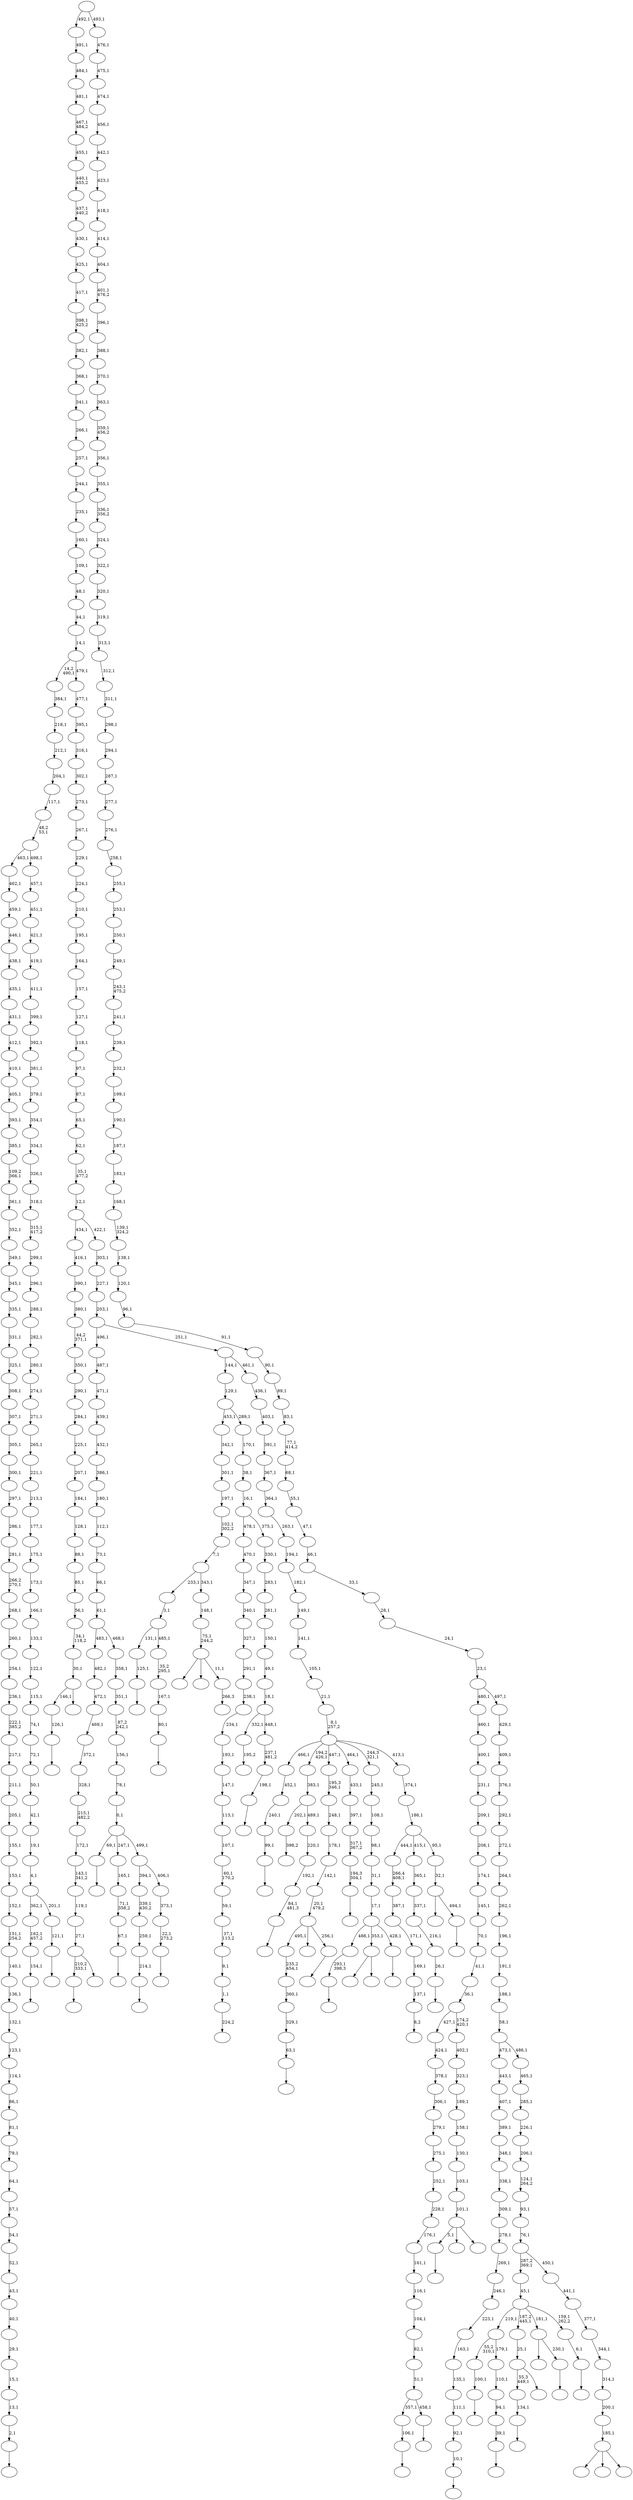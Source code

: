 digraph T {
	550 [label=""]
	549 [label=""]
	548 [label=""]
	547 [label=""]
	546 [label=""]
	545 [label=""]
	544 [label=""]
	543 [label=""]
	542 [label=""]
	541 [label=""]
	540 [label=""]
	539 [label=""]
	538 [label=""]
	537 [label=""]
	536 [label=""]
	535 [label=""]
	534 [label=""]
	533 [label=""]
	532 [label=""]
	531 [label=""]
	530 [label=""]
	529 [label=""]
	528 [label=""]
	527 [label=""]
	526 [label=""]
	525 [label=""]
	524 [label=""]
	523 [label=""]
	522 [label=""]
	521 [label=""]
	520 [label=""]
	519 [label=""]
	518 [label=""]
	517 [label=""]
	516 [label=""]
	515 [label=""]
	514 [label=""]
	513 [label=""]
	512 [label=""]
	511 [label=""]
	510 [label=""]
	509 [label=""]
	508 [label=""]
	507 [label=""]
	506 [label=""]
	505 [label=""]
	504 [label=""]
	503 [label=""]
	502 [label=""]
	501 [label=""]
	500 [label=""]
	499 [label=""]
	498 [label=""]
	497 [label=""]
	496 [label=""]
	495 [label=""]
	494 [label=""]
	493 [label=""]
	492 [label=""]
	491 [label=""]
	490 [label=""]
	489 [label=""]
	488 [label=""]
	487 [label=""]
	486 [label=""]
	485 [label=""]
	484 [label=""]
	483 [label=""]
	482 [label=""]
	481 [label=""]
	480 [label=""]
	479 [label=""]
	478 [label=""]
	477 [label=""]
	476 [label=""]
	475 [label=""]
	474 [label=""]
	473 [label=""]
	472 [label=""]
	471 [label=""]
	470 [label=""]
	469 [label=""]
	468 [label=""]
	467 [label=""]
	466 [label=""]
	465 [label=""]
	464 [label=""]
	463 [label=""]
	462 [label=""]
	461 [label=""]
	460 [label=""]
	459 [label=""]
	458 [label=""]
	457 [label=""]
	456 [label=""]
	455 [label=""]
	454 [label=""]
	453 [label=""]
	452 [label=""]
	451 [label=""]
	450 [label=""]
	449 [label=""]
	448 [label=""]
	447 [label=""]
	446 [label=""]
	445 [label=""]
	444 [label=""]
	443 [label=""]
	442 [label=""]
	441 [label=""]
	440 [label=""]
	439 [label=""]
	438 [label=""]
	437 [label=""]
	436 [label=""]
	435 [label=""]
	434 [label=""]
	433 [label=""]
	432 [label=""]
	431 [label=""]
	430 [label=""]
	429 [label=""]
	428 [label=""]
	427 [label=""]
	426 [label=""]
	425 [label=""]
	424 [label=""]
	423 [label=""]
	422 [label=""]
	421 [label=""]
	420 [label=""]
	419 [label=""]
	418 [label=""]
	417 [label=""]
	416 [label=""]
	415 [label=""]
	414 [label=""]
	413 [label=""]
	412 [label=""]
	411 [label=""]
	410 [label=""]
	409 [label=""]
	408 [label=""]
	407 [label=""]
	406 [label=""]
	405 [label=""]
	404 [label=""]
	403 [label=""]
	402 [label=""]
	401 [label=""]
	400 [label=""]
	399 [label=""]
	398 [label=""]
	397 [label=""]
	396 [label=""]
	395 [label=""]
	394 [label=""]
	393 [label=""]
	392 [label=""]
	391 [label=""]
	390 [label=""]
	389 [label=""]
	388 [label=""]
	387 [label=""]
	386 [label=""]
	385 [label=""]
	384 [label=""]
	383 [label=""]
	382 [label=""]
	381 [label=""]
	380 [label=""]
	379 [label=""]
	378 [label=""]
	377 [label=""]
	376 [label=""]
	375 [label=""]
	374 [label=""]
	373 [label=""]
	372 [label=""]
	371 [label=""]
	370 [label=""]
	369 [label=""]
	368 [label=""]
	367 [label=""]
	366 [label=""]
	365 [label=""]
	364 [label=""]
	363 [label=""]
	362 [label=""]
	361 [label=""]
	360 [label=""]
	359 [label=""]
	358 [label=""]
	357 [label=""]
	356 [label=""]
	355 [label=""]
	354 [label=""]
	353 [label=""]
	352 [label=""]
	351 [label=""]
	350 [label=""]
	349 [label=""]
	348 [label=""]
	347 [label=""]
	346 [label=""]
	345 [label=""]
	344 [label=""]
	343 [label=""]
	342 [label=""]
	341 [label=""]
	340 [label=""]
	339 [label=""]
	338 [label=""]
	337 [label=""]
	336 [label=""]
	335 [label=""]
	334 [label=""]
	333 [label=""]
	332 [label=""]
	331 [label=""]
	330 [label=""]
	329 [label=""]
	328 [label=""]
	327 [label=""]
	326 [label=""]
	325 [label=""]
	324 [label=""]
	323 [label=""]
	322 [label=""]
	321 [label=""]
	320 [label=""]
	319 [label=""]
	318 [label=""]
	317 [label=""]
	316 [label=""]
	315 [label=""]
	314 [label=""]
	313 [label=""]
	312 [label=""]
	311 [label=""]
	310 [label=""]
	309 [label=""]
	308 [label=""]
	307 [label=""]
	306 [label=""]
	305 [label=""]
	304 [label=""]
	303 [label=""]
	302 [label=""]
	301 [label=""]
	300 [label=""]
	299 [label=""]
	298 [label=""]
	297 [label=""]
	296 [label=""]
	295 [label=""]
	294 [label=""]
	293 [label=""]
	292 [label=""]
	291 [label=""]
	290 [label=""]
	289 [label=""]
	288 [label=""]
	287 [label=""]
	286 [label=""]
	285 [label=""]
	284 [label=""]
	283 [label=""]
	282 [label=""]
	281 [label=""]
	280 [label=""]
	279 [label=""]
	278 [label=""]
	277 [label=""]
	276 [label=""]
	275 [label=""]
	274 [label=""]
	273 [label=""]
	272 [label=""]
	271 [label=""]
	270 [label=""]
	269 [label=""]
	268 [label=""]
	267 [label=""]
	266 [label=""]
	265 [label=""]
	264 [label=""]
	263 [label=""]
	262 [label=""]
	261 [label=""]
	260 [label=""]
	259 [label=""]
	258 [label=""]
	257 [label=""]
	256 [label=""]
	255 [label=""]
	254 [label=""]
	253 [label=""]
	252 [label=""]
	251 [label=""]
	250 [label=""]
	249 [label=""]
	248 [label=""]
	247 [label=""]
	246 [label=""]
	245 [label=""]
	244 [label=""]
	243 [label=""]
	242 [label=""]
	241 [label=""]
	240 [label=""]
	239 [label=""]
	238 [label=""]
	237 [label=""]
	236 [label=""]
	235 [label=""]
	234 [label=""]
	233 [label=""]
	232 [label=""]
	231 [label=""]
	230 [label=""]
	229 [label=""]
	228 [label=""]
	227 [label=""]
	226 [label=""]
	225 [label=""]
	224 [label=""]
	223 [label=""]
	222 [label=""]
	221 [label=""]
	220 [label=""]
	219 [label=""]
	218 [label=""]
	217 [label=""]
	216 [label=""]
	215 [label=""]
	214 [label=""]
	213 [label=""]
	212 [label=""]
	211 [label=""]
	210 [label=""]
	209 [label=""]
	208 [label=""]
	207 [label=""]
	206 [label=""]
	205 [label=""]
	204 [label=""]
	203 [label=""]
	202 [label=""]
	201 [label=""]
	200 [label=""]
	199 [label=""]
	198 [label=""]
	197 [label=""]
	196 [label=""]
	195 [label=""]
	194 [label=""]
	193 [label=""]
	192 [label=""]
	191 [label=""]
	190 [label=""]
	189 [label=""]
	188 [label=""]
	187 [label=""]
	186 [label=""]
	185 [label=""]
	184 [label=""]
	183 [label=""]
	182 [label=""]
	181 [label=""]
	180 [label=""]
	179 [label=""]
	178 [label=""]
	177 [label=""]
	176 [label=""]
	175 [label=""]
	174 [label=""]
	173 [label=""]
	172 [label=""]
	171 [label=""]
	170 [label=""]
	169 [label=""]
	168 [label=""]
	167 [label=""]
	166 [label=""]
	165 [label=""]
	164 [label=""]
	163 [label=""]
	162 [label=""]
	161 [label=""]
	160 [label=""]
	159 [label=""]
	158 [label=""]
	157 [label=""]
	156 [label=""]
	155 [label=""]
	154 [label=""]
	153 [label=""]
	152 [label=""]
	151 [label=""]
	150 [label=""]
	149 [label=""]
	148 [label=""]
	147 [label=""]
	146 [label=""]
	145 [label=""]
	144 [label=""]
	143 [label=""]
	142 [label=""]
	141 [label=""]
	140 [label=""]
	139 [label=""]
	138 [label=""]
	137 [label=""]
	136 [label=""]
	135 [label=""]
	134 [label=""]
	133 [label=""]
	132 [label=""]
	131 [label=""]
	130 [label=""]
	129 [label=""]
	128 [label=""]
	127 [label=""]
	126 [label=""]
	125 [label=""]
	124 [label=""]
	123 [label=""]
	122 [label=""]
	121 [label=""]
	120 [label=""]
	119 [label=""]
	118 [label=""]
	117 [label=""]
	116 [label=""]
	115 [label=""]
	114 [label=""]
	113 [label=""]
	112 [label=""]
	111 [label=""]
	110 [label=""]
	109 [label=""]
	108 [label=""]
	107 [label=""]
	106 [label=""]
	105 [label=""]
	104 [label=""]
	103 [label=""]
	102 [label=""]
	101 [label=""]
	100 [label=""]
	99 [label=""]
	98 [label=""]
	97 [label=""]
	96 [label=""]
	95 [label=""]
	94 [label=""]
	93 [label=""]
	92 [label=""]
	91 [label=""]
	90 [label=""]
	89 [label=""]
	88 [label=""]
	87 [label=""]
	86 [label=""]
	85 [label=""]
	84 [label=""]
	83 [label=""]
	82 [label=""]
	81 [label=""]
	80 [label=""]
	79 [label=""]
	78 [label=""]
	77 [label=""]
	76 [label=""]
	75 [label=""]
	74 [label=""]
	73 [label=""]
	72 [label=""]
	71 [label=""]
	70 [label=""]
	69 [label=""]
	68 [label=""]
	67 [label=""]
	66 [label=""]
	65 [label=""]
	64 [label=""]
	63 [label=""]
	62 [label=""]
	61 [label=""]
	60 [label=""]
	59 [label=""]
	58 [label=""]
	57 [label=""]
	56 [label=""]
	55 [label=""]
	54 [label=""]
	53 [label=""]
	52 [label=""]
	51 [label=""]
	50 [label=""]
	49 [label=""]
	48 [label=""]
	47 [label=""]
	46 [label=""]
	45 [label=""]
	44 [label=""]
	43 [label=""]
	42 [label=""]
	41 [label=""]
	40 [label=""]
	39 [label=""]
	38 [label=""]
	37 [label=""]
	36 [label=""]
	35 [label=""]
	34 [label=""]
	33 [label=""]
	32 [label=""]
	31 [label=""]
	30 [label=""]
	29 [label=""]
	28 [label=""]
	27 [label=""]
	26 [label=""]
	25 [label=""]
	24 [label=""]
	23 [label=""]
	22 [label=""]
	21 [label=""]
	20 [label=""]
	19 [label=""]
	18 [label=""]
	17 [label=""]
	16 [label=""]
	15 [label=""]
	14 [label=""]
	13 [label=""]
	12 [label=""]
	11 [label=""]
	10 [label=""]
	9 [label=""]
	8 [label=""]
	7 [label=""]
	6 [label=""]
	5 [label=""]
	4 [label=""]
	3 [label=""]
	2 [label=""]
	1 [label=""]
	0 [label=""]
	548 -> 549 [label=""]
	547 -> 548 [label="125,1"]
	544 -> 545 [label=""]
	542 -> 543 [label=""]
	541 -> 542 [label="100,1"]
	539 -> 540 [label=""]
	538 -> 539 [label="2,1"]
	537 -> 538 [label="13,1"]
	536 -> 537 [label="15,1"]
	535 -> 536 [label="29,1"]
	534 -> 535 [label="40,1"]
	533 -> 534 [label="43,1"]
	532 -> 533 [label="52,1"]
	531 -> 532 [label="54,1"]
	530 -> 531 [label="57,1"]
	529 -> 530 [label="64,1"]
	528 -> 529 [label="79,1"]
	527 -> 528 [label="81,1"]
	526 -> 527 [label="86,1"]
	525 -> 526 [label="114,1"]
	524 -> 525 [label="123,1"]
	523 -> 524 [label="132,1"]
	522 -> 523 [label="136,1"]
	521 -> 522 [label="140,1"]
	520 -> 521 [label="151,1\n254,2"]
	519 -> 520 [label="152,1"]
	518 -> 519 [label="153,1"]
	517 -> 518 [label="155,1"]
	516 -> 517 [label="205,1"]
	515 -> 516 [label="211,1"]
	514 -> 515 [label="217,1"]
	513 -> 514 [label="222,1\n385,2"]
	512 -> 513 [label="236,1"]
	511 -> 512 [label="254,1"]
	510 -> 511 [label="260,1"]
	509 -> 510 [label="268,1"]
	508 -> 509 [label="266,2\n270,1"]
	507 -> 508 [label="281,1"]
	506 -> 507 [label="286,1"]
	505 -> 506 [label="297,1"]
	504 -> 505 [label="300,1"]
	503 -> 504 [label="305,1"]
	502 -> 503 [label="307,1"]
	501 -> 502 [label="308,1"]
	500 -> 501 [label="325,1"]
	499 -> 500 [label="331,1"]
	498 -> 499 [label="335,1"]
	497 -> 498 [label="345,1"]
	496 -> 497 [label="349,1"]
	495 -> 496 [label="352,1"]
	494 -> 495 [label="361,1"]
	493 -> 494 [label="109,2\n366,1"]
	492 -> 493 [label="385,1"]
	491 -> 492 [label="393,1"]
	490 -> 491 [label="405,1"]
	489 -> 490 [label="410,1"]
	488 -> 489 [label="412,1"]
	487 -> 488 [label="431,1"]
	486 -> 487 [label="435,1"]
	485 -> 486 [label="438,1"]
	484 -> 485 [label="446,1"]
	483 -> 484 [label="459,1"]
	482 -> 483 [label="462,1"]
	478 -> 479 [label=""]
	477 -> 478 [label="106,1"]
	475 -> 476 [label="224,2"]
	474 -> 475 [label="1,1"]
	473 -> 474 [label="9,1"]
	472 -> 473 [label="37,1\n113,2"]
	471 -> 472 [label="59,1"]
	470 -> 471 [label="60,1\n170,2"]
	469 -> 470 [label="107,1"]
	468 -> 469 [label="113,1"]
	467 -> 468 [label="147,1"]
	466 -> 467 [label="193,1"]
	465 -> 466 [label="234,1"]
	464 -> 465 [label="238,1"]
	463 -> 464 [label="291,1"]
	462 -> 463 [label="327,1"]
	461 -> 462 [label="340,1"]
	460 -> 461 [label="347,1"]
	459 -> 460 [label="470,1"]
	457 -> 458 [label="398,2"]
	455 -> 456 [label=""]
	454 -> 455 [label="99,1"]
	453 -> 454 [label="240,1"]
	452 -> 453 [label="452,1"]
	449 -> 450 [label="8,2"]
	448 -> 449 [label="137,1"]
	447 -> 448 [label="169,1"]
	446 -> 447 [label="171,1"]
	445 -> 446 [label="387,1"]
	444 -> 445 [label="266,4\n408,1"]
	441 -> 442 [label=""]
	440 -> 441 [label="63,1"]
	439 -> 440 [label="329,1"]
	438 -> 439 [label="360,1"]
	437 -> 438 [label="235,2\n454,1"]
	435 -> 436 [label=""]
	433 -> 434 [label=""]
	432 -> 433 [label="214,1"]
	431 -> 432 [label="259,1"]
	430 -> 431 [label="339,1\n430,2"]
	428 -> 429 [label=""]
	427 -> 428 [label="80,1"]
	426 -> 427 [label="167,1"]
	425 -> 426 [label="35,2\n295,1"]
	424 -> 547 [label="131,1"]
	424 -> 425 [label="485,1"]
	423 -> 424 [label="3,1"]
	420 -> 421 [label=""]
	418 -> 419 [label="266,3"]
	417 -> 550 [label=""]
	417 -> 443 [label=""]
	417 -> 418 [label="11,1"]
	416 -> 417 [label="75,1\n244,2"]
	415 -> 416 [label="148,1"]
	414 -> 423 [label="233,1"]
	414 -> 415 [label="343,1"]
	413 -> 414 [label="7,1"]
	412 -> 413 [label="102,1\n302,2"]
	411 -> 412 [label="197,1"]
	410 -> 411 [label="301,1"]
	409 -> 410 [label="342,1"]
	407 -> 408 [label=""]
	406 -> 477 [label="357,1"]
	406 -> 407 [label="458,1"]
	405 -> 406 [label="51,1"]
	404 -> 405 [label="82,1"]
	403 -> 404 [label="104,1"]
	402 -> 403 [label="116,1"]
	401 -> 402 [label="161,1"]
	400 -> 401 [label="176,1"]
	399 -> 400 [label="228,1"]
	398 -> 399 [label="252,1"]
	397 -> 398 [label="275,1"]
	396 -> 397 [label="279,1"]
	395 -> 396 [label="306,1"]
	394 -> 395 [label="378,1"]
	393 -> 394 [label="424,1"]
	391 -> 392 [label=""]
	390 -> 391 [label="26,1"]
	389 -> 390 [label="216,1"]
	388 -> 389 [label="337,1"]
	387 -> 388 [label="365,1"]
	385 -> 386 [label=""]
	384 -> 385 [label="293,1\n398,3"]
	382 -> 383 [label=""]
	381 -> 382 [label="39,1"]
	380 -> 381 [label="94,1"]
	379 -> 380 [label="110,1"]
	378 -> 541 [label="55,2\n310,1"]
	378 -> 379 [label="179,1"]
	376 -> 377 [label=""]
	375 -> 376 [label="134,1"]
	373 -> 374 [label=""]
	372 -> 373 [label="67,1"]
	371 -> 372 [label="71,1\n358,2"]
	370 -> 371 [label="165,1"]
	368 -> 369 [label=""]
	367 -> 368 [label="10,1"]
	366 -> 367 [label="92,1"]
	365 -> 366 [label="111,1"]
	364 -> 365 [label="135,1"]
	363 -> 364 [label="163,1"]
	362 -> 363 [label="223,1"]
	361 -> 362 [label="246,1"]
	360 -> 361 [label="269,1"]
	359 -> 360 [label="278,1"]
	358 -> 359 [label="309,1"]
	357 -> 358 [label="338,1"]
	356 -> 357 [label="348,1"]
	355 -> 356 [label="389,1"]
	354 -> 355 [label="407,1"]
	353 -> 354 [label="443,1"]
	351 -> 352 [label=""]
	350 -> 351 [label="154,1"]
	349 -> 350 [label="162,1\n457,2"]
	347 -> 348 [label=""]
	346 -> 347 [label="126,1"]
	344 -> 345 [label="195,2"]
	342 -> 420 [label="210,2\n333,1"]
	342 -> 343 [label=""]
	341 -> 342 [label="27,1"]
	340 -> 341 [label="119,1"]
	339 -> 340 [label="143,1\n341,2"]
	338 -> 339 [label="172,1"]
	337 -> 338 [label="215,1\n482,2"]
	336 -> 337 [label="328,1"]
	335 -> 336 [label="372,1"]
	334 -> 335 [label="469,1"]
	333 -> 334 [label="472,1"]
	332 -> 333 [label="482,1"]
	330 -> 331 [label=""]
	329 -> 330 [label="84,1\n481,3"]
	328 -> 329 [label="192,1"]
	327 -> 328 [label="220,1"]
	326 -> 457 [label="202,1"]
	326 -> 327 [label="489,1"]
	325 -> 326 [label="383,1"]
	323 -> 324 [label=""]
	322 -> 323 [label="22,1\n273,2"]
	321 -> 322 [label="373,1"]
	320 -> 430 [label="394,1"]
	320 -> 321 [label="406,1"]
	319 -> 435 [label="69,1"]
	319 -> 370 [label="247,1"]
	319 -> 320 [label="499,1"]
	318 -> 319 [label="0,1"]
	317 -> 318 [label="78,1"]
	316 -> 317 [label="156,1"]
	315 -> 316 [label="87,2\n242,1"]
	314 -> 315 [label="351,1"]
	313 -> 314 [label="358,1"]
	312 -> 332 [label="483,1"]
	312 -> 313 [label="468,1"]
	311 -> 312 [label="61,1"]
	310 -> 311 [label="66,1"]
	309 -> 310 [label="73,1"]
	308 -> 309 [label="112,1"]
	307 -> 308 [label="180,1"]
	306 -> 307 [label="386,1"]
	305 -> 306 [label="432,1"]
	304 -> 305 [label="439,1"]
	303 -> 304 [label="471,1"]
	302 -> 303 [label="487,1"]
	300 -> 301 [label=""]
	299 -> 437 [label="495,1"]
	299 -> 422 [label=""]
	299 -> 300 [label="256,1"]
	298 -> 299 [label="20,1\n479,2"]
	297 -> 298 [label="142,1"]
	296 -> 297 [label="178,1"]
	295 -> 296 [label="248,1"]
	294 -> 295 [label="195,3\n346,1"]
	292 -> 544 [label="5,1"]
	292 -> 481 [label=""]
	292 -> 293 [label=""]
	291 -> 292 [label="101,1"]
	290 -> 291 [label="103,1"]
	289 -> 290 [label="130,1"]
	288 -> 289 [label="158,1"]
	287 -> 288 [label="189,1"]
	286 -> 287 [label="323,1"]
	285 -> 286 [label="402,1"]
	284 -> 393 [label="427,1"]
	284 -> 285 [label="174,2\n420,1"]
	283 -> 284 [label="36,1"]
	282 -> 283 [label="41,1"]
	281 -> 282 [label="70,1"]
	280 -> 281 [label="145,1"]
	279 -> 280 [label="174,1"]
	278 -> 279 [label="208,1"]
	277 -> 278 [label="209,1"]
	276 -> 277 [label="231,1"]
	275 -> 276 [label="400,1"]
	274 -> 275 [label="460,1"]
	272 -> 273 [label=""]
	271 -> 272 [label="121,1"]
	270 -> 349 [label="362,1"]
	270 -> 271 [label="201,1"]
	269 -> 270 [label="4,1"]
	268 -> 269 [label="19,1"]
	267 -> 268 [label="42,1"]
	266 -> 267 [label="50,1"]
	265 -> 266 [label="72,1"]
	264 -> 265 [label="74,1"]
	263 -> 264 [label="115,1"]
	262 -> 263 [label="122,1"]
	261 -> 262 [label="133,1"]
	260 -> 261 [label="166,1"]
	259 -> 260 [label="173,1"]
	258 -> 259 [label="175,1"]
	257 -> 258 [label="177,1"]
	256 -> 257 [label="213,1"]
	255 -> 256 [label="221,1"]
	254 -> 255 [label="265,1"]
	253 -> 254 [label="271,1"]
	252 -> 253 [label="274,1"]
	251 -> 252 [label="280,1"]
	250 -> 251 [label="282,1"]
	249 -> 250 [label="288,1"]
	248 -> 249 [label="296,1"]
	247 -> 248 [label="299,1"]
	246 -> 247 [label="315,1\n417,2"]
	245 -> 246 [label="318,1"]
	244 -> 245 [label="326,1"]
	243 -> 244 [label="334,1"]
	242 -> 243 [label="354,1"]
	241 -> 242 [label="379,1"]
	240 -> 241 [label="381,1"]
	239 -> 240 [label="392,1"]
	238 -> 239 [label="399,1"]
	237 -> 238 [label="411,1"]
	236 -> 237 [label="419,1"]
	235 -> 236 [label="421,1"]
	234 -> 235 [label="451,1"]
	233 -> 234 [label="457,1"]
	232 -> 482 [label="463,1"]
	232 -> 233 [label="498,1"]
	231 -> 232 [label="48,2\n53,1"]
	230 -> 231 [label="117,1"]
	229 -> 230 [label="204,1"]
	228 -> 229 [label="212,1"]
	227 -> 228 [label="218,1"]
	226 -> 227 [label="384,1"]
	224 -> 225 [label=""]
	223 -> 224 [label="198,1"]
	222 -> 223 [label="237,1\n481,2"]
	221 -> 344 [label="332,1"]
	221 -> 222 [label="448,1"]
	220 -> 221 [label="18,1"]
	219 -> 220 [label="49,1"]
	218 -> 219 [label="150,1"]
	217 -> 218 [label="261,1"]
	216 -> 217 [label="283,1"]
	215 -> 216 [label="330,1"]
	214 -> 459 [label="478,1"]
	214 -> 215 [label="375,1"]
	213 -> 214 [label="16,1"]
	212 -> 213 [label="38,1"]
	211 -> 212 [label="170,1"]
	210 -> 409 [label="453,1"]
	210 -> 211 [label="289,1"]
	209 -> 210 [label="129,1"]
	207 -> 375 [label="55,3\n449,1"]
	207 -> 208 [label=""]
	206 -> 207 [label="25,1"]
	203 -> 204 [label=""]
	202 -> 203 [label="194,3\n304,1"]
	201 -> 202 [label="317,1\n367,2"]
	200 -> 201 [label="397,1"]
	199 -> 200 [label="433,1"]
	197 -> 546 [label=""]
	197 -> 198 [label=""]
	194 -> 346 [label="146,1"]
	194 -> 195 [label=""]
	193 -> 194 [label="30,1"]
	192 -> 193 [label="34,1\n118,2"]
	191 -> 192 [label="56,1"]
	190 -> 191 [label="85,1"]
	189 -> 190 [label="88,1"]
	188 -> 189 [label="128,1"]
	187 -> 188 [label="184,1"]
	186 -> 187 [label="207,1"]
	185 -> 186 [label="225,1"]
	184 -> 185 [label="284,1"]
	183 -> 184 [label="290,1"]
	182 -> 183 [label="350,1"]
	181 -> 182 [label="44,2\n371,1"]
	180 -> 181 [label="380,1"]
	179 -> 180 [label="390,1"]
	178 -> 179 [label="416,1"]
	176 -> 177 [label=""]
	175 -> 205 [label=""]
	175 -> 176 [label="230,1"]
	173 -> 174 [label=""]
	172 -> 384 [label="488,1"]
	172 -> 197 [label="353,1"]
	172 -> 173 [label="428,1"]
	171 -> 172 [label="17,1"]
	170 -> 171 [label="31,1"]
	169 -> 170 [label="98,1"]
	168 -> 169 [label="108,1"]
	167 -> 168 [label="245,1"]
	165 -> 166 [label=""]
	164 -> 165 [label="6,1"]
	163 -> 378 [label="219,1"]
	163 -> 206 [label="187,2\n445,1"]
	163 -> 175 [label="181,1"]
	163 -> 164 [label="159,1\n262,2"]
	162 -> 163 [label="45,1"]
	160 -> 161 [label=""]
	159 -> 451 [label=""]
	159 -> 160 [label="494,1"]
	158 -> 159 [label="32,1"]
	157 -> 444 [label="444,1"]
	157 -> 387 [label="415,1"]
	157 -> 158 [label="95,1"]
	156 -> 157 [label="186,1"]
	155 -> 156 [label="374,1"]
	154 -> 452 [label="466,1"]
	154 -> 325 [label="194,2\n426,1"]
	154 -> 294 [label="447,1"]
	154 -> 199 [label="464,1"]
	154 -> 167 [label="244,3\n321,1"]
	154 -> 155 [label="413,1"]
	153 -> 154 [label="8,1\n257,2"]
	152 -> 153 [label="21,1"]
	151 -> 152 [label="105,1"]
	150 -> 151 [label="141,1"]
	149 -> 150 [label="149,1"]
	148 -> 149 [label="182,1"]
	147 -> 148 [label="194,1"]
	146 -> 147 [label="263,1"]
	145 -> 146 [label="364,1"]
	144 -> 145 [label="367,1"]
	143 -> 144 [label="391,1"]
	142 -> 143 [label="403,1"]
	141 -> 142 [label="436,1"]
	140 -> 209 [label="144,1"]
	140 -> 141 [label="461,1"]
	139 -> 302 [label="496,1"]
	139 -> 140 [label="251,1"]
	138 -> 139 [label="203,1"]
	137 -> 138 [label="227,1"]
	136 -> 137 [label="303,1"]
	135 -> 178 [label="434,1"]
	135 -> 136 [label="422,1"]
	134 -> 135 [label="12,1"]
	133 -> 134 [label="35,1\n477,2"]
	132 -> 133 [label="62,1"]
	131 -> 132 [label="65,1"]
	130 -> 131 [label="87,1"]
	129 -> 130 [label="97,1"]
	128 -> 129 [label="118,1"]
	127 -> 128 [label="127,1"]
	126 -> 127 [label="157,1"]
	125 -> 126 [label="164,1"]
	124 -> 125 [label="195,1"]
	123 -> 124 [label="210,1"]
	122 -> 123 [label="224,1"]
	121 -> 122 [label="229,1"]
	120 -> 121 [label="267,1"]
	119 -> 120 [label="273,1"]
	118 -> 119 [label="302,1"]
	117 -> 118 [label="316,1"]
	116 -> 117 [label="395,1"]
	115 -> 116 [label="477,1"]
	114 -> 226 [label="14,2\n490,1"]
	114 -> 115 [label="479,1"]
	113 -> 114 [label="14,1"]
	112 -> 113 [label="44,1"]
	111 -> 112 [label="48,1"]
	110 -> 111 [label="109,1"]
	109 -> 110 [label="160,1"]
	108 -> 109 [label="235,1"]
	107 -> 108 [label="244,1"]
	106 -> 107 [label="257,1"]
	105 -> 106 [label="266,1"]
	104 -> 105 [label="341,1"]
	103 -> 104 [label="368,1"]
	102 -> 103 [label="382,1"]
	101 -> 102 [label="398,1\n425,2"]
	100 -> 101 [label="417,1"]
	99 -> 100 [label="425,1"]
	98 -> 99 [label="430,1"]
	97 -> 98 [label="437,1\n440,2"]
	96 -> 97 [label="440,1\n455,2"]
	95 -> 96 [label="455,1"]
	94 -> 95 [label="467,1\n484,2"]
	93 -> 94 [label="481,1"]
	92 -> 93 [label="484,1"]
	91 -> 92 [label="491,1"]
	89 -> 480 [label=""]
	89 -> 196 [label=""]
	89 -> 90 [label=""]
	88 -> 89 [label="185,1"]
	87 -> 88 [label="200,1"]
	86 -> 87 [label="314,1"]
	85 -> 86 [label="344,1"]
	84 -> 85 [label="377,1"]
	83 -> 84 [label="441,1"]
	82 -> 162 [label="287,2\n369,1"]
	82 -> 83 [label="450,1"]
	81 -> 82 [label="76,1"]
	80 -> 81 [label="93,1"]
	79 -> 80 [label="124,1\n264,2"]
	78 -> 79 [label="206,1"]
	77 -> 78 [label="226,1"]
	76 -> 77 [label="285,1"]
	75 -> 76 [label="465,1"]
	74 -> 353 [label="473,1"]
	74 -> 75 [label="486,1"]
	73 -> 74 [label="58,1"]
	72 -> 73 [label="188,1"]
	71 -> 72 [label="191,1"]
	70 -> 71 [label="196,1"]
	69 -> 70 [label="262,1"]
	68 -> 69 [label="264,1"]
	67 -> 68 [label="272,1"]
	66 -> 67 [label="292,1"]
	65 -> 66 [label="376,1"]
	64 -> 65 [label="409,1"]
	63 -> 64 [label="429,1"]
	62 -> 274 [label="480,1"]
	62 -> 63 [label="497,1"]
	61 -> 62 [label="23,1"]
	60 -> 61 [label="24,1"]
	59 -> 60 [label="28,1"]
	58 -> 59 [label="33,1"]
	57 -> 58 [label="46,1"]
	56 -> 57 [label="47,1"]
	55 -> 56 [label="55,1"]
	54 -> 55 [label="68,1"]
	53 -> 54 [label="77,1\n414,2"]
	52 -> 53 [label="83,1"]
	51 -> 52 [label="89,1"]
	50 -> 51 [label="90,1"]
	49 -> 50 [label="91,1"]
	48 -> 49 [label="96,1"]
	47 -> 48 [label="120,1"]
	46 -> 47 [label="138,1"]
	45 -> 46 [label="139,1\n324,2"]
	44 -> 45 [label="168,1"]
	43 -> 44 [label="183,1"]
	42 -> 43 [label="187,1"]
	41 -> 42 [label="190,1"]
	40 -> 41 [label="199,1"]
	39 -> 40 [label="232,1"]
	38 -> 39 [label="239,1"]
	37 -> 38 [label="241,1"]
	36 -> 37 [label="243,1\n475,2"]
	35 -> 36 [label="249,1"]
	34 -> 35 [label="250,1"]
	33 -> 34 [label="253,1"]
	32 -> 33 [label="255,1"]
	31 -> 32 [label="258,1"]
	30 -> 31 [label="276,1"]
	29 -> 30 [label="277,1"]
	28 -> 29 [label="287,1"]
	27 -> 28 [label="294,1"]
	26 -> 27 [label="298,1"]
	25 -> 26 [label="311,1"]
	24 -> 25 [label="312,1"]
	23 -> 24 [label="313,1"]
	22 -> 23 [label="319,1"]
	21 -> 22 [label="320,1"]
	20 -> 21 [label="322,1"]
	19 -> 20 [label="324,1"]
	18 -> 19 [label="336,1\n356,2"]
	17 -> 18 [label="355,1"]
	16 -> 17 [label="356,1"]
	15 -> 16 [label="359,1\n456,2"]
	14 -> 15 [label="363,1"]
	13 -> 14 [label="370,1"]
	12 -> 13 [label="388,1"]
	11 -> 12 [label="396,1"]
	10 -> 11 [label="401,1\n476,2"]
	9 -> 10 [label="404,1"]
	8 -> 9 [label="414,1"]
	7 -> 8 [label="418,1"]
	6 -> 7 [label="423,1"]
	5 -> 6 [label="442,1"]
	4 -> 5 [label="456,1"]
	3 -> 4 [label="474,1"]
	2 -> 3 [label="475,1"]
	1 -> 2 [label="476,1"]
	0 -> 91 [label="492,1"]
	0 -> 1 [label="493,1"]
}
